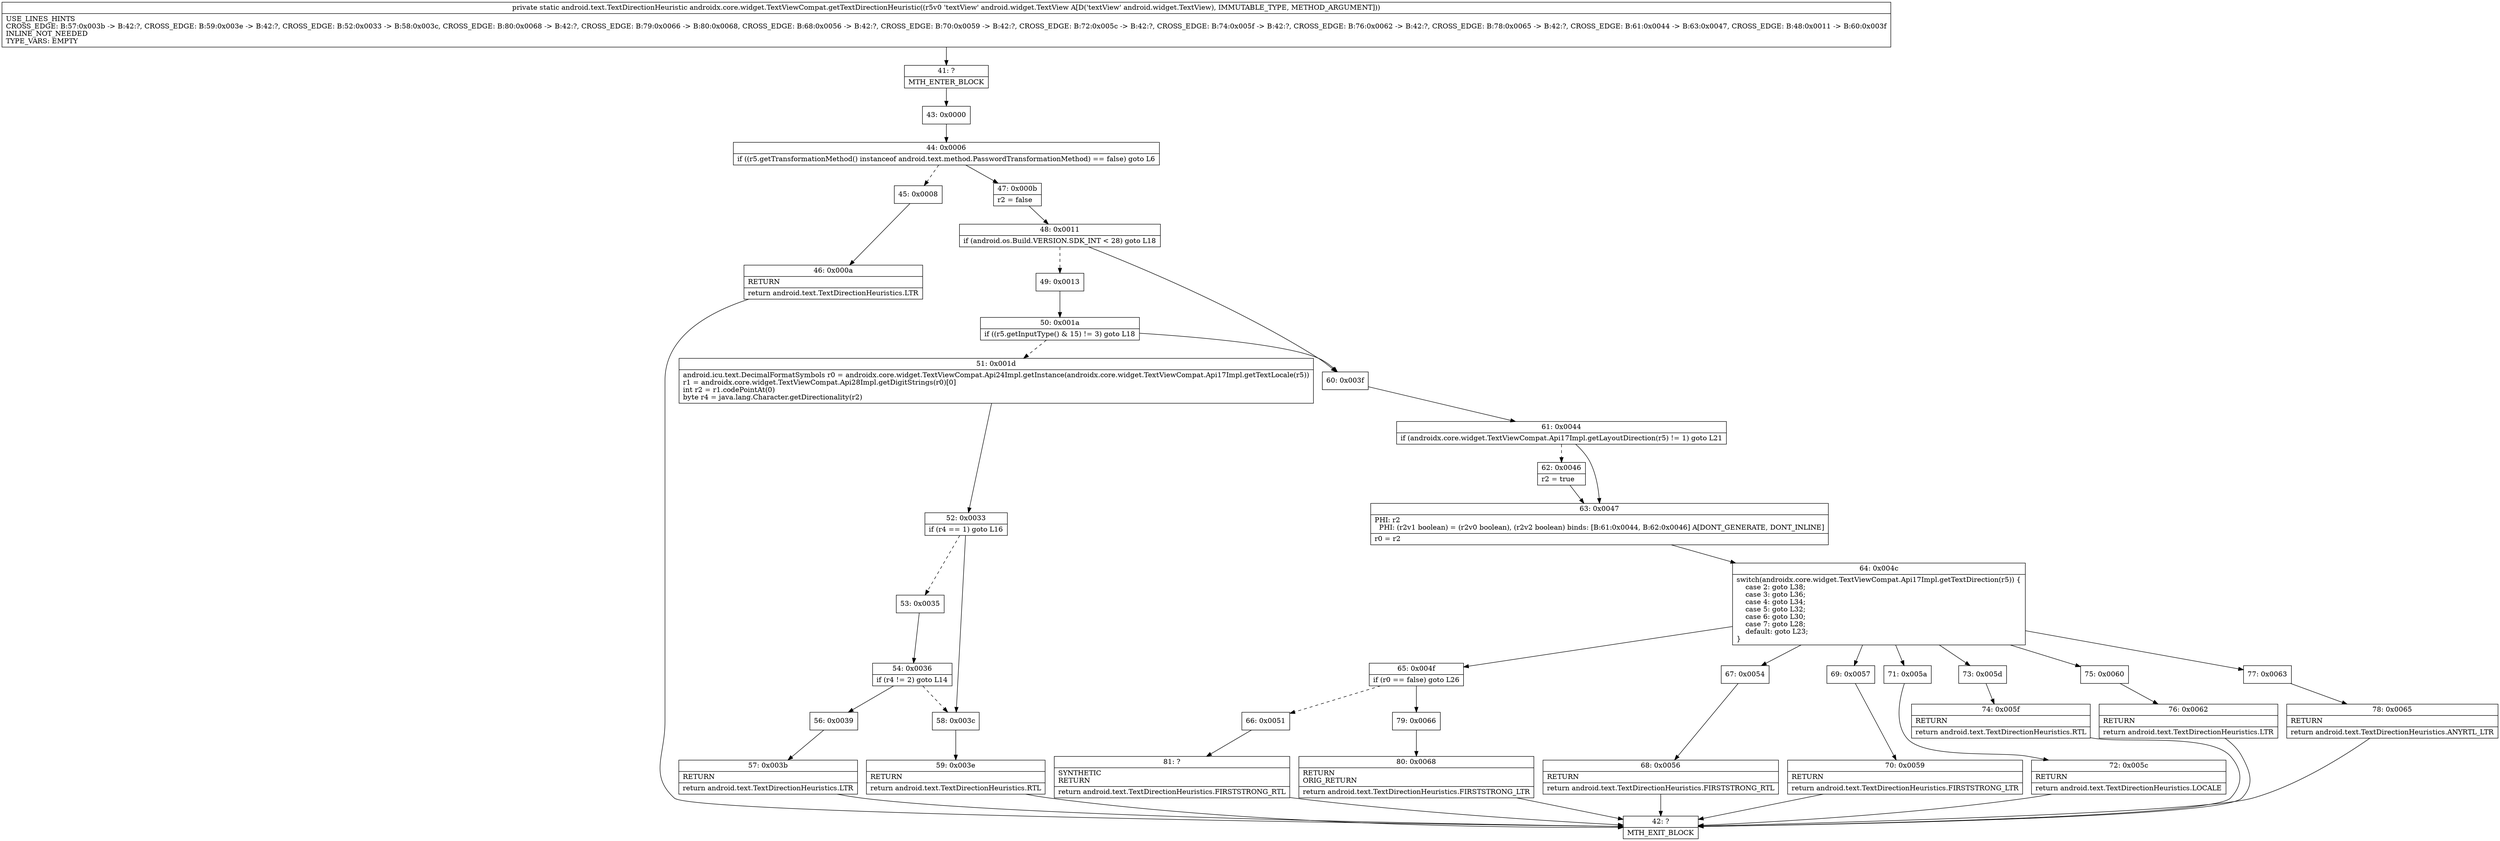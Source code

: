 digraph "CFG forandroidx.core.widget.TextViewCompat.getTextDirectionHeuristic(Landroid\/widget\/TextView;)Landroid\/text\/TextDirectionHeuristic;" {
Node_41 [shape=record,label="{41\:\ ?|MTH_ENTER_BLOCK\l}"];
Node_43 [shape=record,label="{43\:\ 0x0000}"];
Node_44 [shape=record,label="{44\:\ 0x0006|if ((r5.getTransformationMethod() instanceof android.text.method.PasswordTransformationMethod) == false) goto L6\l}"];
Node_45 [shape=record,label="{45\:\ 0x0008}"];
Node_46 [shape=record,label="{46\:\ 0x000a|RETURN\l|return android.text.TextDirectionHeuristics.LTR\l}"];
Node_42 [shape=record,label="{42\:\ ?|MTH_EXIT_BLOCK\l}"];
Node_47 [shape=record,label="{47\:\ 0x000b|r2 = false\l}"];
Node_48 [shape=record,label="{48\:\ 0x0011|if (android.os.Build.VERSION.SDK_INT \< 28) goto L18\l}"];
Node_49 [shape=record,label="{49\:\ 0x0013}"];
Node_50 [shape=record,label="{50\:\ 0x001a|if ((r5.getInputType() & 15) != 3) goto L18\l}"];
Node_51 [shape=record,label="{51\:\ 0x001d|android.icu.text.DecimalFormatSymbols r0 = androidx.core.widget.TextViewCompat.Api24Impl.getInstance(androidx.core.widget.TextViewCompat.Api17Impl.getTextLocale(r5))\lr1 = androidx.core.widget.TextViewCompat.Api28Impl.getDigitStrings(r0)[0]\lint r2 = r1.codePointAt(0)\lbyte r4 = java.lang.Character.getDirectionality(r2)\l}"];
Node_52 [shape=record,label="{52\:\ 0x0033|if (r4 == 1) goto L16\l}"];
Node_53 [shape=record,label="{53\:\ 0x0035}"];
Node_54 [shape=record,label="{54\:\ 0x0036|if (r4 != 2) goto L14\l}"];
Node_56 [shape=record,label="{56\:\ 0x0039}"];
Node_57 [shape=record,label="{57\:\ 0x003b|RETURN\l|return android.text.TextDirectionHeuristics.LTR\l}"];
Node_58 [shape=record,label="{58\:\ 0x003c}"];
Node_59 [shape=record,label="{59\:\ 0x003e|RETURN\l|return android.text.TextDirectionHeuristics.RTL\l}"];
Node_60 [shape=record,label="{60\:\ 0x003f}"];
Node_61 [shape=record,label="{61\:\ 0x0044|if (androidx.core.widget.TextViewCompat.Api17Impl.getLayoutDirection(r5) != 1) goto L21\l}"];
Node_62 [shape=record,label="{62\:\ 0x0046|r2 = true\l}"];
Node_63 [shape=record,label="{63\:\ 0x0047|PHI: r2 \l  PHI: (r2v1 boolean) = (r2v0 boolean), (r2v2 boolean) binds: [B:61:0x0044, B:62:0x0046] A[DONT_GENERATE, DONT_INLINE]\l|r0 = r2\l}"];
Node_64 [shape=record,label="{64\:\ 0x004c|switch(androidx.core.widget.TextViewCompat.Api17Impl.getTextDirection(r5)) \{\l    case 2: goto L38;\l    case 3: goto L36;\l    case 4: goto L34;\l    case 5: goto L32;\l    case 6: goto L30;\l    case 7: goto L28;\l    default: goto L23;\l\}\l}"];
Node_65 [shape=record,label="{65\:\ 0x004f|if (r0 == false) goto L26\l}"];
Node_66 [shape=record,label="{66\:\ 0x0051}"];
Node_81 [shape=record,label="{81\:\ ?|SYNTHETIC\lRETURN\l|return android.text.TextDirectionHeuristics.FIRSTSTRONG_RTL\l}"];
Node_79 [shape=record,label="{79\:\ 0x0066}"];
Node_80 [shape=record,label="{80\:\ 0x0068|RETURN\lORIG_RETURN\l|return android.text.TextDirectionHeuristics.FIRSTSTRONG_LTR\l}"];
Node_67 [shape=record,label="{67\:\ 0x0054}"];
Node_68 [shape=record,label="{68\:\ 0x0056|RETURN\l|return android.text.TextDirectionHeuristics.FIRSTSTRONG_RTL\l}"];
Node_69 [shape=record,label="{69\:\ 0x0057}"];
Node_70 [shape=record,label="{70\:\ 0x0059|RETURN\l|return android.text.TextDirectionHeuristics.FIRSTSTRONG_LTR\l}"];
Node_71 [shape=record,label="{71\:\ 0x005a}"];
Node_72 [shape=record,label="{72\:\ 0x005c|RETURN\l|return android.text.TextDirectionHeuristics.LOCALE\l}"];
Node_73 [shape=record,label="{73\:\ 0x005d}"];
Node_74 [shape=record,label="{74\:\ 0x005f|RETURN\l|return android.text.TextDirectionHeuristics.RTL\l}"];
Node_75 [shape=record,label="{75\:\ 0x0060}"];
Node_76 [shape=record,label="{76\:\ 0x0062|RETURN\l|return android.text.TextDirectionHeuristics.LTR\l}"];
Node_77 [shape=record,label="{77\:\ 0x0063}"];
Node_78 [shape=record,label="{78\:\ 0x0065|RETURN\l|return android.text.TextDirectionHeuristics.ANYRTL_LTR\l}"];
MethodNode[shape=record,label="{private static android.text.TextDirectionHeuristic androidx.core.widget.TextViewCompat.getTextDirectionHeuristic((r5v0 'textView' android.widget.TextView A[D('textView' android.widget.TextView), IMMUTABLE_TYPE, METHOD_ARGUMENT]))  | USE_LINES_HINTS\lCROSS_EDGE: B:57:0x003b \-\> B:42:?, CROSS_EDGE: B:59:0x003e \-\> B:42:?, CROSS_EDGE: B:52:0x0033 \-\> B:58:0x003c, CROSS_EDGE: B:80:0x0068 \-\> B:42:?, CROSS_EDGE: B:79:0x0066 \-\> B:80:0x0068, CROSS_EDGE: B:68:0x0056 \-\> B:42:?, CROSS_EDGE: B:70:0x0059 \-\> B:42:?, CROSS_EDGE: B:72:0x005c \-\> B:42:?, CROSS_EDGE: B:74:0x005f \-\> B:42:?, CROSS_EDGE: B:76:0x0062 \-\> B:42:?, CROSS_EDGE: B:78:0x0065 \-\> B:42:?, CROSS_EDGE: B:61:0x0044 \-\> B:63:0x0047, CROSS_EDGE: B:48:0x0011 \-\> B:60:0x003f\lINLINE_NOT_NEEDED\lTYPE_VARS: EMPTY\l}"];
MethodNode -> Node_41;Node_41 -> Node_43;
Node_43 -> Node_44;
Node_44 -> Node_45[style=dashed];
Node_44 -> Node_47;
Node_45 -> Node_46;
Node_46 -> Node_42;
Node_47 -> Node_48;
Node_48 -> Node_49[style=dashed];
Node_48 -> Node_60;
Node_49 -> Node_50;
Node_50 -> Node_51[style=dashed];
Node_50 -> Node_60;
Node_51 -> Node_52;
Node_52 -> Node_53[style=dashed];
Node_52 -> Node_58;
Node_53 -> Node_54;
Node_54 -> Node_56;
Node_54 -> Node_58[style=dashed];
Node_56 -> Node_57;
Node_57 -> Node_42;
Node_58 -> Node_59;
Node_59 -> Node_42;
Node_60 -> Node_61;
Node_61 -> Node_62[style=dashed];
Node_61 -> Node_63;
Node_62 -> Node_63;
Node_63 -> Node_64;
Node_64 -> Node_65;
Node_64 -> Node_67;
Node_64 -> Node_69;
Node_64 -> Node_71;
Node_64 -> Node_73;
Node_64 -> Node_75;
Node_64 -> Node_77;
Node_65 -> Node_66[style=dashed];
Node_65 -> Node_79;
Node_66 -> Node_81;
Node_81 -> Node_42;
Node_79 -> Node_80;
Node_80 -> Node_42;
Node_67 -> Node_68;
Node_68 -> Node_42;
Node_69 -> Node_70;
Node_70 -> Node_42;
Node_71 -> Node_72;
Node_72 -> Node_42;
Node_73 -> Node_74;
Node_74 -> Node_42;
Node_75 -> Node_76;
Node_76 -> Node_42;
Node_77 -> Node_78;
Node_78 -> Node_42;
}

